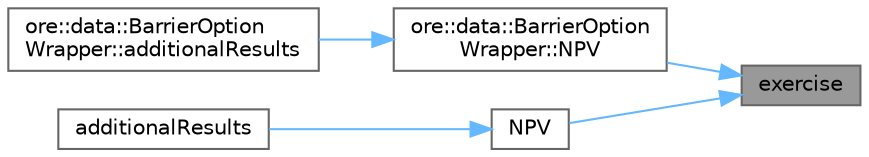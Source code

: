 digraph "exercise"
{
 // INTERACTIVE_SVG=YES
 // LATEX_PDF_SIZE
  bgcolor="transparent";
  edge [fontname=Helvetica,fontsize=10,labelfontname=Helvetica,labelfontsize=10];
  node [fontname=Helvetica,fontsize=10,shape=box,height=0.2,width=0.4];
  rankdir="RL";
  Node1 [label="exercise",height=0.2,width=0.4,color="gray40", fillcolor="grey60", style="filled", fontcolor="black",tooltip=" "];
  Node1 -> Node2 [dir="back",color="steelblue1",style="solid"];
  Node2 [label="ore::data::BarrierOption\lWrapper::NPV",height=0.2,width=0.4,color="grey40", fillcolor="white", style="filled",URL="$classore_1_1data_1_1_barrier_option_wrapper.html#a11b99e22b9e192c940be8cda78c87f53",tooltip="Return the NPV of this instrument."];
  Node2 -> Node3 [dir="back",color="steelblue1",style="solid"];
  Node3 [label="ore::data::BarrierOption\lWrapper::additionalResults",height=0.2,width=0.4,color="grey40", fillcolor="white", style="filled",URL="$classore_1_1data_1_1_barrier_option_wrapper.html#a4a85982f3000c391b5e8d3813f2f5f52",tooltip="Return the additional results of this instrument."];
  Node1 -> Node4 [dir="back",color="steelblue1",style="solid"];
  Node4 [label="NPV",height=0.2,width=0.4,color="grey40", fillcolor="white", style="filled",URL="$classore_1_1data_1_1_option_wrapper.html#a11b99e22b9e192c940be8cda78c87f53",tooltip="Return the NPV of this instrument."];
  Node4 -> Node5 [dir="back",color="steelblue1",style="solid"];
  Node5 [label="additionalResults",height=0.2,width=0.4,color="grey40", fillcolor="white", style="filled",URL="$classore_1_1data_1_1_option_wrapper.html#a4a85982f3000c391b5e8d3813f2f5f52",tooltip="Return the additional results of this instrument."];
}
